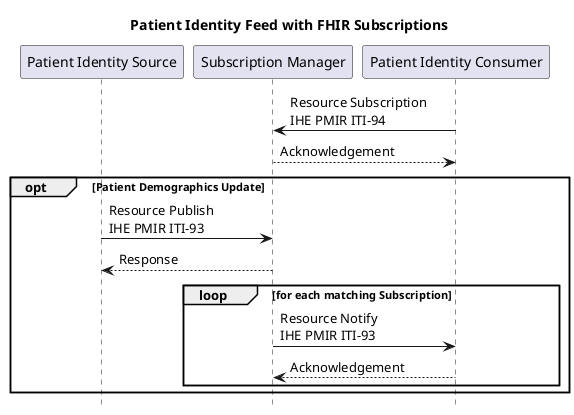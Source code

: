 @startuml

hide footbox

title "Patient Identity Feed with FHIR Subscriptions"

participant "Patient Identity Source" as PIXSource
participant "Subscription Manager" as PIXManager
participant "Patient Identity Consumer" as PIXConsumer

PIXConsumer -> PIXManager: Resource Subscription\nIHE PMIR ITI-94
PIXManager --> PIXConsumer : Acknowledgement
opt Patient Demographics Update
  PIXSource -> PIXManager: Resource Publish \nIHE PMIR ITI-93
  PIXManager --> PIXSource : Response

loop for each matching Subscription
    PIXManager -> PIXConsumer: Resource Notify \nIHE PMIR ITI-93
    PIXConsumer --> PIXManager: Acknowledgement
end
end

@enduml
